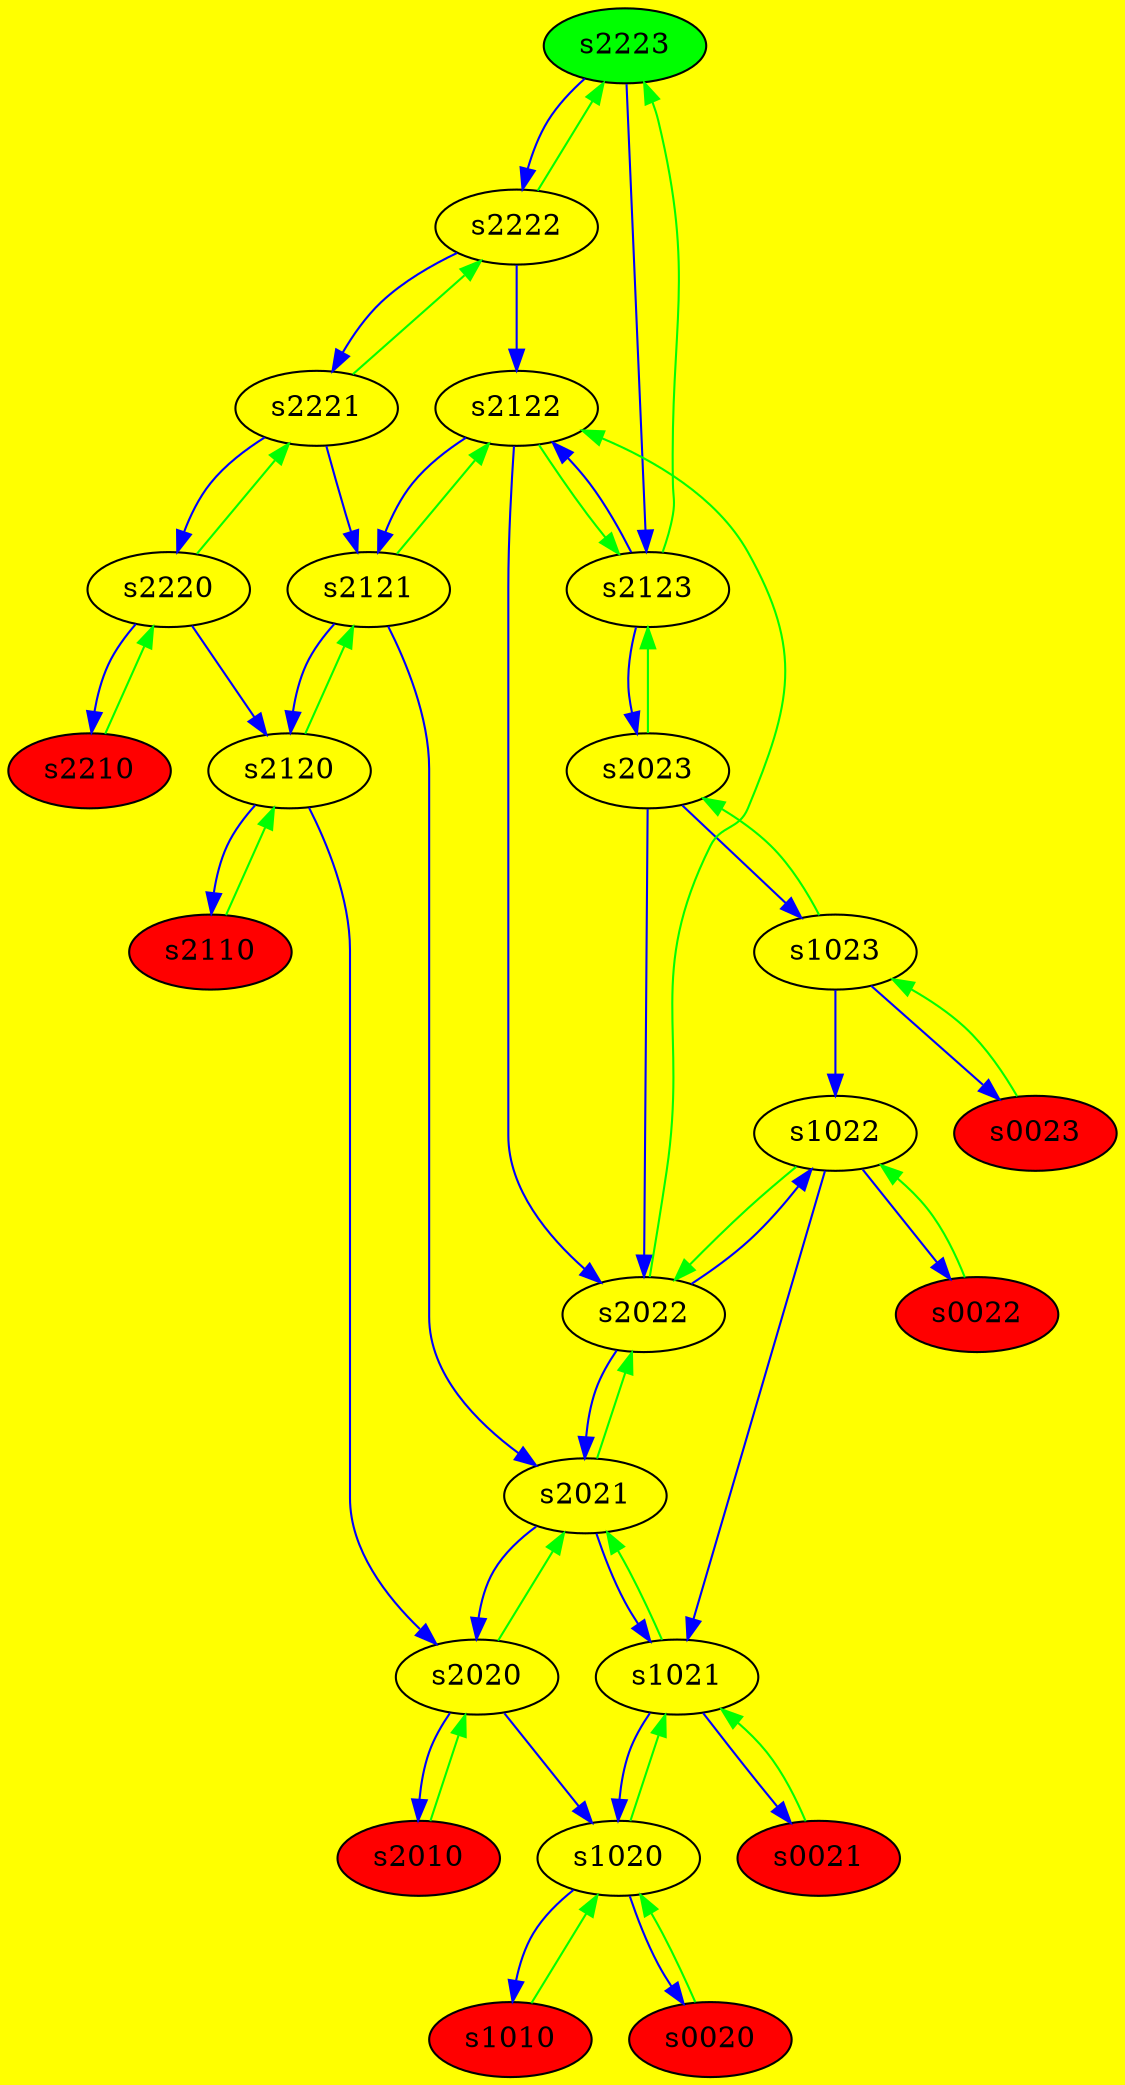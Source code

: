 strict digraph my_graph {
bgcolor=yellow;
s2223 [fillcolor=green, style=filled, texlbl="$S^{22}_{23}$"];
s2222 [texlbl="$S^{22}_{22}$"];
s2223 -> s2222  [color=blue, label=" ", texlbl="$2\lambda_B$"];
s2123 [texlbl="$S^{21}_{23}$"];
s2223 -> s2123  [color=blue, label=" ", texlbl="$2\lambda_A$"];
s2221 [texlbl="$S^{22}_{21}$"];
s2222 -> s2221  [color=blue, label=" ", texlbl="$2\lambda_B$"];
s2122 [texlbl="$S^{21}_{22}$"];
s2222 -> s2122  [color=blue, label=" ", texlbl="$2\lambda_A$"];
s2123 -> s2122  [color=blue, label=" ", texlbl="$2\lambda_B$"];
s2023 [texlbl="$S^{20}_{23}$"];
s2123 -> s2023  [color=blue, label=" ", texlbl="$2\lambda_A$"];
s2220 [texlbl="$S^{22}_{20}$"];
s2221 -> s2220  [color=blue, label=" ", texlbl="$2\lambda_B$"];
s2121 [texlbl="$S^{21}_{21}$"];
s2221 -> s2121  [color=blue, label=" ", texlbl="$2\lambda_A$"];
s2122 -> s2121  [color=blue, label=" ", texlbl="$2\lambda_B$"];
s2022 [texlbl="$S^{20}_{22}$"];
s2122 -> s2022  [color=blue, label=" ", texlbl="$2\lambda_A$"];
s2023 -> s2022  [color=blue, label=" ", texlbl="$2\lambda_B$"];
s1023 [texlbl="$S^{10}_{23}$"];
s2023 -> s1023  [color=blue, label=" ", texlbl="$2\lambda_A$"];
s2210 [fillcolor=red, style=filled, texlbl="$S^{22}_{10}$"];
s2220 -> s2210  [color=blue, label=" ", texlbl="$2\lambda_B$"];
s2120 [texlbl="$S^{21}_{20}$"];
s2220 -> s2120  [color=blue, label=" ", texlbl="$2\lambda_A$"];
s2121 -> s2120  [color=blue, label=" ", texlbl="$2\lambda_B$"];
s2021 [texlbl="$S^{20}_{21}$"];
s2121 -> s2021  [color=blue, label=" ", texlbl="$2\lambda_A$"];
s2022 -> s2021  [color=blue, label=" ", texlbl="$2\lambda_B$"];
s1022 [texlbl="$S^{10}_{22}$"];
s2022 -> s1022  [color=blue, label=" ", texlbl="$2\lambda_A$"];
s1023 -> s1022  [color=blue, label=" ", texlbl="$2\lambda_B$"];
s0023 [fillcolor=red, style=filled, texlbl="$S^{00}_{23}$"];
s1023 -> s0023  [color=blue, label=" ", texlbl="$1\lambda_A$"];
s2110 [fillcolor=red, style=filled, texlbl="$S^{21}_{10}$"];
s2120 -> s2110  [color=blue, label=" ", texlbl="$2\lambda_B$"];
s2020 [texlbl="$S^{20}_{20}$"];
s2120 -> s2020  [color=blue, label=" ", texlbl="$2\lambda_A$"];
s2021 -> s2020  [color=blue, label=" ", texlbl="$2\lambda_B$"];
s1021 [texlbl="$S^{10}_{21}$"];
s2021 -> s1021  [color=blue, label=" ", texlbl="$2\lambda_A$"];
s1022 -> s1021  [color=blue, label=" ", texlbl="$2\lambda_B$"];
s0022 [fillcolor=red, style=filled, texlbl="$S^{00}_{22}$"];
s1022 -> s0022  [color=blue, label=" ", texlbl="$1\lambda_A$"];
s2010 [fillcolor=red, style=filled, texlbl="$S^{20}_{10}$"];
s2020 -> s2010  [color=blue, label=" ", texlbl="$2\lambda_B$"];
s1020 [texlbl="$S^{10}_{20}$"];
s2020 -> s1020  [color=blue, label=" ", texlbl="$2\lambda_A$"];
s1021 -> s1020  [color=blue, label=" ", texlbl="$2\lambda_B$"];
s0021 [fillcolor=red, style=filled, texlbl="$S^{00}_{21}$"];
s1021 -> s0021  [color=blue, label=" ", texlbl="$1\lambda_A$"];
s1010 [fillcolor=red, style=filled, texlbl="$S^{10}_{10}$"];
s1020 -> s1010  [color=blue, label=" ", texlbl="$2\lambda_B$"];
s0020 [fillcolor=red, style=filled, texlbl="$S^{00}_{20}$"];
s1020 -> s0020  [color=blue, label=" ", texlbl="$1\lambda_A$"];
s2222 -> s2223  [color=green, label=" ", texlbl="$\lambda_S$"];
s2123 -> s2223  [color=green, label=" ", texlbl="$\lambda_S$"];
s2221 -> s2222  [color=green, label=" ", texlbl="$\lambda_S$"];
s2122 -> s2123  [color=green, label=" ", texlbl="$\lambda_S$"];
s2023 -> s2123  [color=green, label=" ", texlbl="$\lambda_S$"];
s2220 -> s2221  [color=green, label=" ", texlbl="$\lambda_S$"];
s2121 -> s2122  [color=green, label=" ", texlbl="$\lambda_S$"];
s2022 -> s2122  [color=green, label=" ", texlbl="$\lambda_S$"];
s1023 -> s2023  [color=green, label=" ", texlbl="$\lambda_S$"];
s2210 -> s2220  [color=green, label=" ", texlbl="$\lambda_S$"];
s2120 -> s2121  [color=green, label=" ", texlbl="$\lambda_S$"];
s2021 -> s2022  [color=green, label=" ", texlbl="$\lambda_S$"];
s1022 -> s2022  [color=green, label=" ", texlbl="$\lambda_S$"];
s0023 -> s1023  [color=green, label=" ", texlbl="$\lambda_S$"];
s2110 -> s2120  [color=green, label=" ", texlbl="$\lambda_S$"];
s2020 -> s2021  [color=green, label=" ", texlbl="$\lambda_S$"];
s1021 -> s2021  [color=green, label=" ", texlbl="$\lambda_S$"];
s0022 -> s1022  [color=green, label=" ", texlbl="$\lambda_S$"];
s2010 -> s2020  [color=green, label=" ", texlbl="$\lambda_S$"];
s1020 -> s1021  [color=green, label=" ", texlbl="$\lambda_S$"];
s0021 -> s1021  [color=green, label=" ", texlbl="$\lambda_S$"];
s1010 -> s1020  [color=green, label=" ", texlbl="$\lambda_S$"];
s0020 -> s1020  [color=green, label=" ", texlbl="$\lambda_S$"];
}


